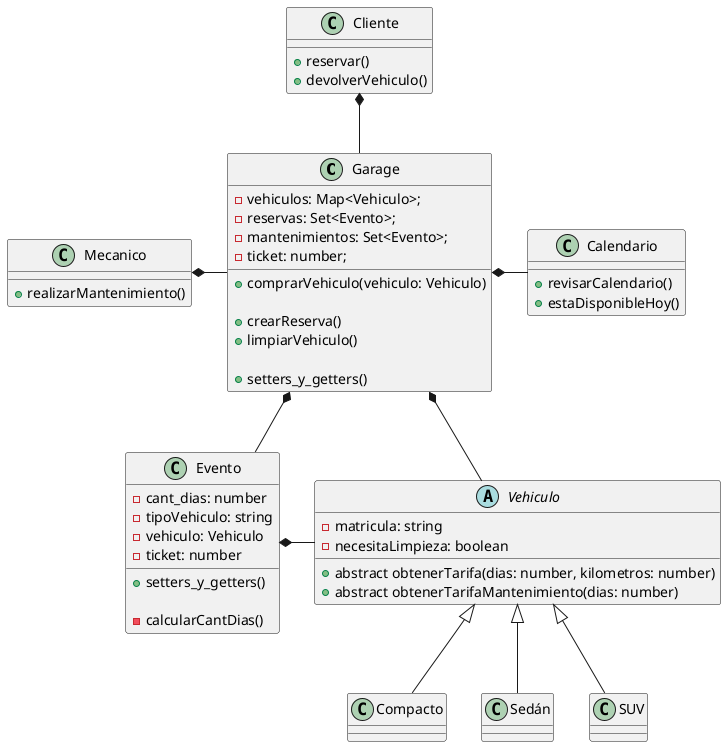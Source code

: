 @startuml Diagrama de clases
class Garage {
    - vehiculos: Map<Vehiculo>;
    - reservas: Set<Evento>;
    - mantenimientos: Set<Evento>;
    - ticket: number;

    + comprarVehiculo(vehiculo: Vehiculo)

    + crearReserva()
    + limpiarVehiculo()

    + setters_y_getters()
}

class Cliente {
    + reservar()
    + devolverVehiculo()
}

class Mecanico {
    + realizarMantenimiento()
}

abstract class Vehiculo {
    - matricula: string
    - necesitaLimpieza: boolean
    
    + abstract obtenerTarifa(dias: number, kilometros: number)
    + abstract obtenerTarifaMantenimiento(dias: number)
}

class Compacto {

}
class Sedán {

}
class SUV {

}

class Evento {
    - cant_dias: number
    - tipoVehiculo: string
    - vehiculo: Vehiculo
    - ticket: number

    + setters_y_getters()

    - calcularCantDias()
}

class Calendario {
    + revisarCalendario()
    + estaDisponibleHoy()
}


' Relaciones

Cliente *-- Garage

Mecanico *-r- Garage

Garage *-d- Vehiculo
Garage *-d- Evento
Garage *-r- Calendario

Evento *-r- Vehiculo

Vehiculo <|-- Compacto
Vehiculo <|-- Sedán
Vehiculo <|-- SUV

@enduml
